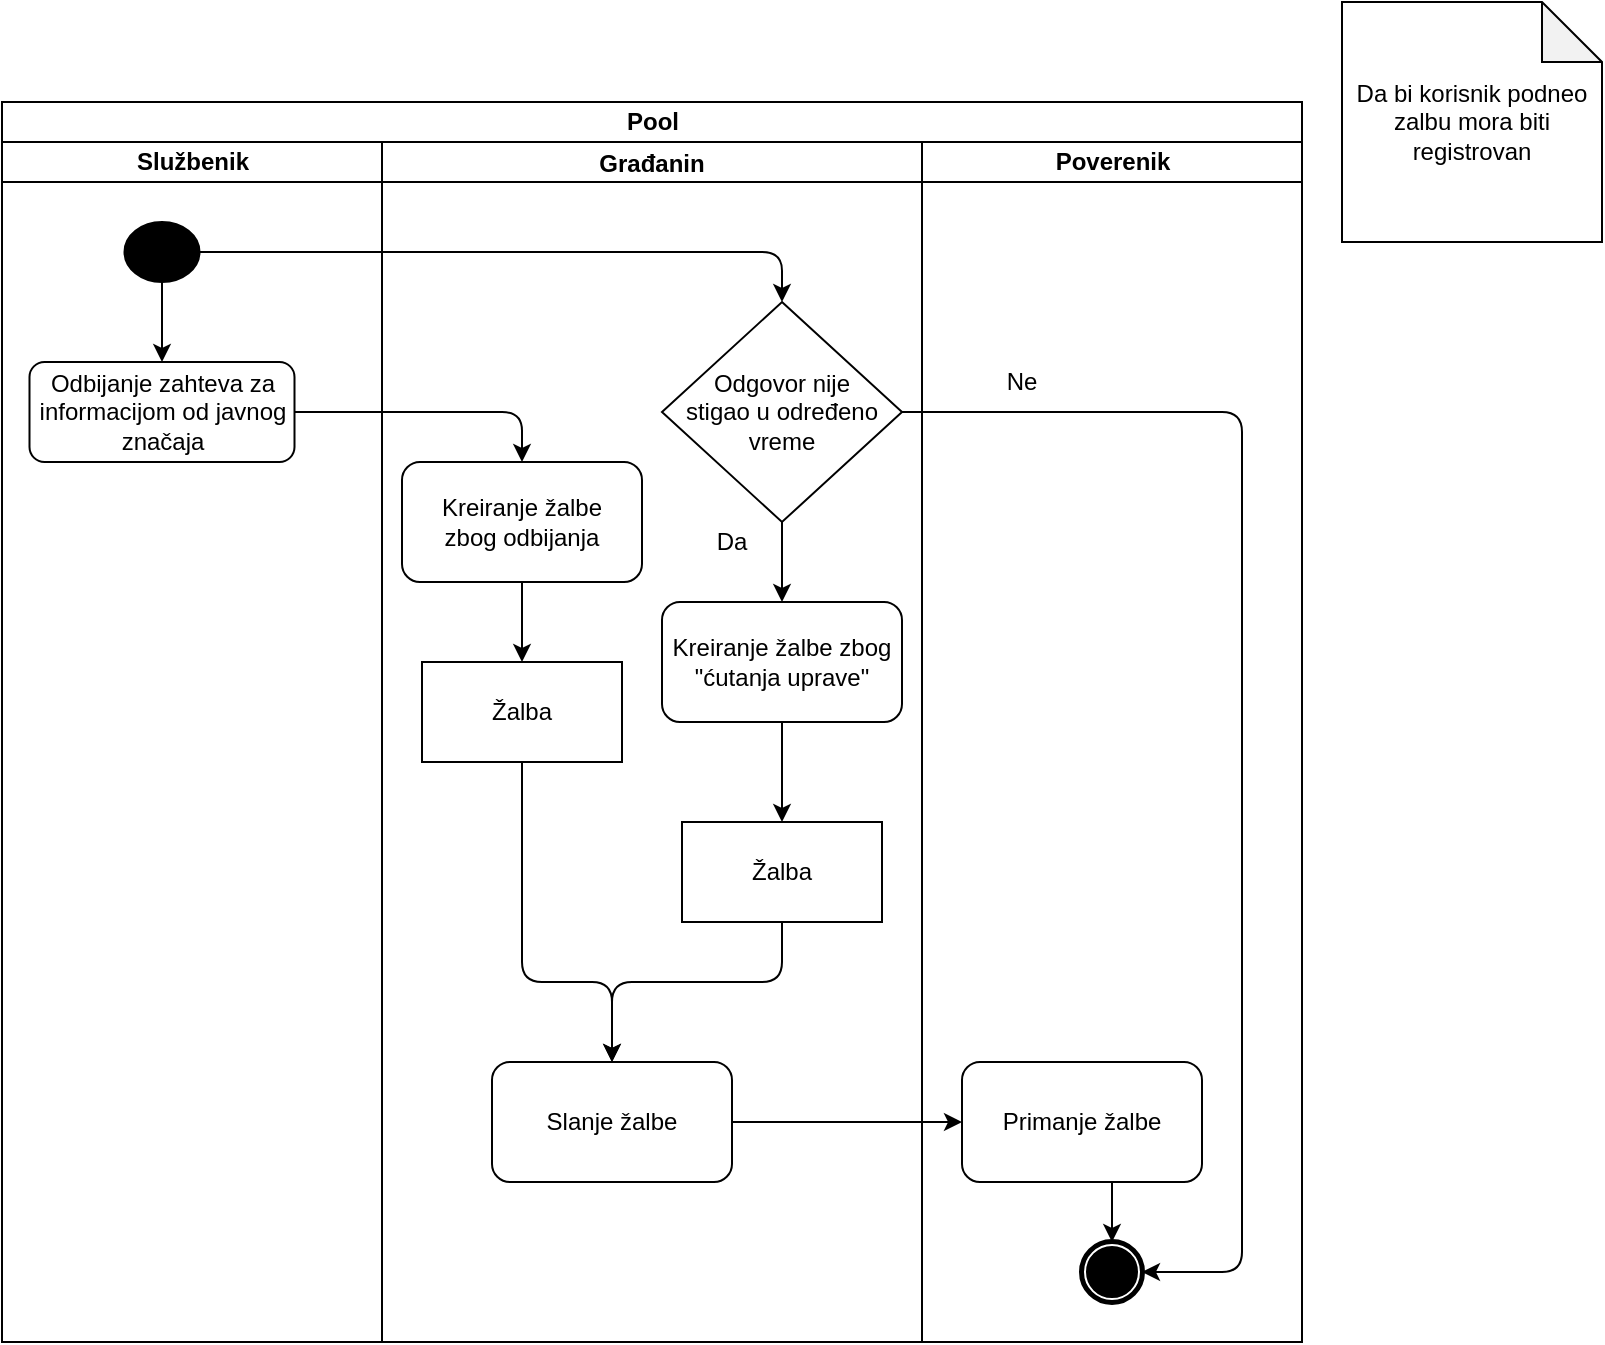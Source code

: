 <mxfile version="14.1.9" type="device"><diagram id="HHrOYVDYZWCYoKq8Yv_y" name="Page-1"><mxGraphModel dx="1186" dy="714" grid="1" gridSize="10" guides="1" tooltips="1" connect="1" arrows="1" fold="1" page="1" pageScale="1" pageWidth="850" pageHeight="1100" math="0" shadow="0"><root><mxCell id="0"/><mxCell id="1" parent="0"/><mxCell id="Kv1xbDCNI64Vd0fVaIw9-1" value="Pool" style="swimlane;html=1;childLayout=stackLayout;resizeParent=1;resizeParentMax=0;startSize=20;" parent="1" vertex="1"><mxGeometry x="40" y="110" width="650" height="620" as="geometry"/></mxCell><mxCell id="Kv1xbDCNI64Vd0fVaIw9-2" value="Službenik" style="swimlane;html=1;startSize=20;align=center;labelBorderColor=none;" parent="Kv1xbDCNI64Vd0fVaIw9-1" vertex="1"><mxGeometry y="20" width="190" height="600" as="geometry"><mxRectangle y="20" width="30" height="460" as="alternateBounds"/></mxGeometry></mxCell><mxCell id="Kv1xbDCNI64Vd0fVaIw9-3" style="edgeStyle=orthogonalEdgeStyle;rounded=0;orthogonalLoop=1;jettySize=auto;html=1;exitX=0.5;exitY=1;exitDx=0;exitDy=0;entryX=0.5;entryY=0;entryDx=0;entryDy=0;" parent="Kv1xbDCNI64Vd0fVaIw9-2" source="Kv1xbDCNI64Vd0fVaIw9-4" target="Kv1xbDCNI64Vd0fVaIw9-6" edge="1"><mxGeometry relative="1" as="geometry"><Array as="points"><mxPoint x="80" y="110"/></Array></mxGeometry></mxCell><mxCell id="Kv1xbDCNI64Vd0fVaIw9-4" value="" style="shape=mxgraph.bpmn.shape;html=1;verticalLabelPosition=bottom;labelBackgroundColor=#000000;verticalAlign=top;align=center;perimeter=ellipsePerimeter;outlineConnect=0;outline=standard;symbol=general;fillColor=#000000;" parent="Kv1xbDCNI64Vd0fVaIw9-2" vertex="1"><mxGeometry x="61.25" y="40" width="37.5" height="30" as="geometry"/></mxCell><mxCell id="Kv1xbDCNI64Vd0fVaIw9-6" value="Odbijanje zahteva za informacijom od javnog značaja" style="rounded=1;whiteSpace=wrap;html=1;align=center;fillColor=#FFFFFF;" parent="Kv1xbDCNI64Vd0fVaIw9-2" vertex="1"><mxGeometry x="13.75" y="110" width="132.5" height="50" as="geometry"/></mxCell><mxCell id="Kv1xbDCNI64Vd0fVaIw9-27" value="Građanin" style="swimlane;startSize=20;" parent="Kv1xbDCNI64Vd0fVaIw9-1" vertex="1"><mxGeometry x="190" y="20" width="270" height="600" as="geometry"/></mxCell><mxCell id="Kv1xbDCNI64Vd0fVaIw9-9" value="Kreiranje žalbe&lt;br&gt;zbog odbijanja" style="rounded=1;whiteSpace=wrap;html=1;fillColor=#FFFFFF;align=center;" parent="Kv1xbDCNI64Vd0fVaIw9-27" vertex="1"><mxGeometry x="10" y="160" width="120" height="60" as="geometry"/></mxCell><mxCell id="Kv1xbDCNI64Vd0fVaIw9-29" value="Žalba" style="rounded=0;whiteSpace=wrap;html=1;" parent="Kv1xbDCNI64Vd0fVaIw9-27" vertex="1"><mxGeometry x="20" y="260" width="100" height="50" as="geometry"/></mxCell><mxCell id="Kv1xbDCNI64Vd0fVaIw9-14" value="Slanje žalbe" style="rounded=1;whiteSpace=wrap;html=1;fillColor=#FFFFFF;align=center;" parent="Kv1xbDCNI64Vd0fVaIw9-27" vertex="1"><mxGeometry x="55" y="460" width="120" height="60" as="geometry"/></mxCell><mxCell id="OaibuuYBFPE5Gvs6ggSM-1" value="Kreiranje žalbe zbog &quot;ćutanja uprave&quot;" style="rounded=1;whiteSpace=wrap;html=1;" parent="Kv1xbDCNI64Vd0fVaIw9-27" vertex="1"><mxGeometry x="140" y="230" width="120" height="60" as="geometry"/></mxCell><mxCell id="OaibuuYBFPE5Gvs6ggSM-2" value="Žalba" style="rounded=0;whiteSpace=wrap;html=1;" parent="Kv1xbDCNI64Vd0fVaIw9-27" vertex="1"><mxGeometry x="150" y="340" width="100" height="50" as="geometry"/></mxCell><mxCell id="OaibuuYBFPE5Gvs6ggSM-3" value="Odgovor nije &lt;br&gt;stigao&amp;nbsp;u određeno &lt;br&gt;vreme" style="rhombus;whiteSpace=wrap;html=1;" parent="Kv1xbDCNI64Vd0fVaIw9-27" vertex="1"><mxGeometry x="140" y="80" width="120" height="110" as="geometry"/></mxCell><mxCell id="OaibuuYBFPE5Gvs6ggSM-7" value="" style="endArrow=classic;html=1;exitX=0.5;exitY=1;exitDx=0;exitDy=0;entryX=0.5;entryY=0;entryDx=0;entryDy=0;" parent="Kv1xbDCNI64Vd0fVaIw9-27" source="Kv1xbDCNI64Vd0fVaIw9-9" target="Kv1xbDCNI64Vd0fVaIw9-29" edge="1"><mxGeometry width="50" height="50" relative="1" as="geometry"><mxPoint x="210" y="330" as="sourcePoint"/><mxPoint x="260" y="280" as="targetPoint"/></mxGeometry></mxCell><mxCell id="OaibuuYBFPE5Gvs6ggSM-10" value="" style="endArrow=classic;html=1;exitX=0.5;exitY=1;exitDx=0;exitDy=0;" parent="Kv1xbDCNI64Vd0fVaIw9-27" source="OaibuuYBFPE5Gvs6ggSM-1" target="OaibuuYBFPE5Gvs6ggSM-2" edge="1"><mxGeometry width="50" height="50" relative="1" as="geometry"><mxPoint x="210" y="330" as="sourcePoint"/><mxPoint x="260" y="280" as="targetPoint"/></mxGeometry></mxCell><mxCell id="OaibuuYBFPE5Gvs6ggSM-13" value="" style="endArrow=classic;html=1;exitX=0.5;exitY=1;exitDx=0;exitDy=0;entryX=0.5;entryY=0;entryDx=0;entryDy=0;" parent="Kv1xbDCNI64Vd0fVaIw9-27" source="OaibuuYBFPE5Gvs6ggSM-3" target="OaibuuYBFPE5Gvs6ggSM-1" edge="1"><mxGeometry width="50" height="50" relative="1" as="geometry"><mxPoint x="210" y="250" as="sourcePoint"/><mxPoint x="260" y="200" as="targetPoint"/></mxGeometry></mxCell><mxCell id="OaibuuYBFPE5Gvs6ggSM-14" value="Da" style="text;html=1;strokeColor=none;fillColor=none;align=center;verticalAlign=middle;whiteSpace=wrap;rounded=0;" parent="Kv1xbDCNI64Vd0fVaIw9-27" vertex="1"><mxGeometry x="155" y="190" width="40" height="20" as="geometry"/></mxCell><mxCell id="OaibuuYBFPE5Gvs6ggSM-15" value="" style="endArrow=classic;html=1;exitX=0.5;exitY=1;exitDx=0;exitDy=0;entryX=0.5;entryY=0;entryDx=0;entryDy=0;" parent="Kv1xbDCNI64Vd0fVaIw9-27" source="Kv1xbDCNI64Vd0fVaIw9-29" target="Kv1xbDCNI64Vd0fVaIw9-14" edge="1"><mxGeometry width="50" height="50" relative="1" as="geometry"><mxPoint x="210" y="460" as="sourcePoint"/><mxPoint x="260" y="410" as="targetPoint"/><Array as="points"><mxPoint x="70" y="420"/><mxPoint x="115" y="420"/></Array></mxGeometry></mxCell><mxCell id="OaibuuYBFPE5Gvs6ggSM-16" value="" style="endArrow=classic;html=1;exitX=0.5;exitY=1;exitDx=0;exitDy=0;entryX=0.5;entryY=0;entryDx=0;entryDy=0;" parent="Kv1xbDCNI64Vd0fVaIw9-27" source="OaibuuYBFPE5Gvs6ggSM-2" target="Kv1xbDCNI64Vd0fVaIw9-14" edge="1"><mxGeometry width="50" height="50" relative="1" as="geometry"><mxPoint x="210" y="460" as="sourcePoint"/><mxPoint x="260" y="410" as="targetPoint"/><Array as="points"><mxPoint x="200" y="420"/><mxPoint x="115" y="420"/></Array></mxGeometry></mxCell><mxCell id="Kv1xbDCNI64Vd0fVaIw9-13" value="Poverenik" style="swimlane;html=1;startSize=20;" parent="Kv1xbDCNI64Vd0fVaIw9-1" vertex="1"><mxGeometry x="460" y="20" width="190" height="600" as="geometry"/></mxCell><mxCell id="974lhS9En0-Ey3EXKlyK-2" style="edgeStyle=orthogonalEdgeStyle;rounded=0;orthogonalLoop=1;jettySize=auto;html=1;exitX=0.75;exitY=1;exitDx=0;exitDy=0;entryX=0.5;entryY=0;entryDx=0;entryDy=0;" edge="1" parent="Kv1xbDCNI64Vd0fVaIw9-13" source="Kv1xbDCNI64Vd0fVaIw9-31" target="Kv1xbDCNI64Vd0fVaIw9-10"><mxGeometry relative="1" as="geometry"/></mxCell><mxCell id="Kv1xbDCNI64Vd0fVaIw9-31" value="Primanje žalbe" style="rounded=1;whiteSpace=wrap;html=1;" parent="Kv1xbDCNI64Vd0fVaIw9-13" vertex="1"><mxGeometry x="20" y="460" width="120" height="60" as="geometry"/></mxCell><mxCell id="Kv1xbDCNI64Vd0fVaIw9-10" value="" style="shape=mxgraph.bpmn.shape;html=1;verticalLabelPosition=bottom;labelBackgroundColor=#ffffff;verticalAlign=top;align=center;perimeter=ellipsePerimeter;outlineConnect=0;outline=end;symbol=terminate;" parent="Kv1xbDCNI64Vd0fVaIw9-13" vertex="1"><mxGeometry x="80" y="550" width="30" height="30" as="geometry"/></mxCell><mxCell id="OaibuuYBFPE5Gvs6ggSM-18" value="Ne" style="text;html=1;strokeColor=none;fillColor=none;align=center;verticalAlign=middle;whiteSpace=wrap;rounded=0;" parent="Kv1xbDCNI64Vd0fVaIw9-13" vertex="1"><mxGeometry x="30" y="110" width="40" height="20" as="geometry"/></mxCell><mxCell id="Kv1xbDCNI64Vd0fVaIw9-16" value="" style="endArrow=classic;html=1;exitX=1;exitY=0.5;exitDx=0;exitDy=0;entryX=0;entryY=0.5;entryDx=0;entryDy=0;" parent="Kv1xbDCNI64Vd0fVaIw9-1" source="Kv1xbDCNI64Vd0fVaIw9-14" target="Kv1xbDCNI64Vd0fVaIw9-31" edge="1"><mxGeometry width="50" height="50" relative="1" as="geometry"><mxPoint x="560" y="400" as="sourcePoint"/><mxPoint x="480" y="415" as="targetPoint"/><Array as="points"/></mxGeometry></mxCell><mxCell id="OaibuuYBFPE5Gvs6ggSM-5" value="" style="endArrow=classic;html=1;exitX=1;exitY=0.5;exitDx=0;exitDy=0;entryX=0.5;entryY=0;entryDx=0;entryDy=0;" parent="Kv1xbDCNI64Vd0fVaIw9-1" source="Kv1xbDCNI64Vd0fVaIw9-6" target="Kv1xbDCNI64Vd0fVaIw9-9" edge="1"><mxGeometry width="50" height="50" relative="1" as="geometry"><mxPoint x="400" y="350" as="sourcePoint"/><mxPoint x="450" y="300" as="targetPoint"/><Array as="points"><mxPoint x="260" y="155"/></Array></mxGeometry></mxCell><mxCell id="OaibuuYBFPE5Gvs6ggSM-12" value="" style="endArrow=classic;html=1;exitX=1;exitY=0.5;exitDx=0;exitDy=0;entryX=0.5;entryY=0;entryDx=0;entryDy=0;" parent="Kv1xbDCNI64Vd0fVaIw9-1" source="Kv1xbDCNI64Vd0fVaIw9-4" target="OaibuuYBFPE5Gvs6ggSM-3" edge="1"><mxGeometry width="50" height="50" relative="1" as="geometry"><mxPoint x="400" y="270" as="sourcePoint"/><mxPoint x="450" y="220" as="targetPoint"/><Array as="points"><mxPoint x="390" y="75"/></Array></mxGeometry></mxCell><mxCell id="OaibuuYBFPE5Gvs6ggSM-17" value="" style="endArrow=classic;html=1;exitX=1;exitY=0.5;exitDx=0;exitDy=0;entryX=1;entryY=0.5;entryDx=0;entryDy=0;" parent="Kv1xbDCNI64Vd0fVaIw9-1" source="OaibuuYBFPE5Gvs6ggSM-3" target="Kv1xbDCNI64Vd0fVaIw9-10" edge="1"><mxGeometry width="50" height="50" relative="1" as="geometry"><mxPoint x="400" y="420" as="sourcePoint"/><mxPoint x="450" y="370" as="targetPoint"/><Array as="points"><mxPoint x="620" y="155"/><mxPoint x="620" y="585"/></Array></mxGeometry></mxCell><mxCell id="Kv1xbDCNI64Vd0fVaIw9-19" value="Da bi korisnik podneo zalbu mora biti registrovan" style="shape=note;whiteSpace=wrap;html=1;backgroundOutline=1;darkOpacity=0.05;" parent="1" vertex="1"><mxGeometry x="710" y="60" width="130" height="120" as="geometry"/></mxCell></root></mxGraphModel></diagram></mxfile>